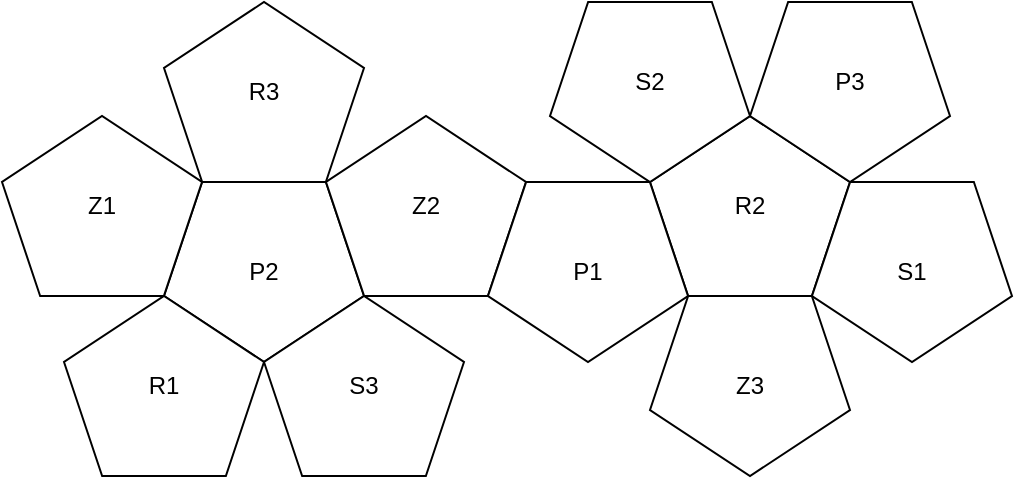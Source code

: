 <mxfile version="14.6.12" type="device"><diagram id="Bc7L6e66-RpHA_AnKtQ4" name="Page-1"><mxGraphModel dx="813" dy="403" grid="1" gridSize="10" guides="1" tooltips="1" connect="1" arrows="1" fold="1" page="1" pageScale="1" pageWidth="827" pageHeight="1169" math="0" shadow="0"><root><mxCell id="0"/><mxCell id="1" parent="0"/><mxCell id="sNTwt_G3LMCGUp3TexFp-2" value="R3" style="whiteSpace=wrap;html=1;shape=mxgraph.basic.pentagon" parent="1" vertex="1"><mxGeometry x="211" y="80" width="100" height="90" as="geometry"/></mxCell><mxCell id="sNTwt_G3LMCGUp3TexFp-3" value="P2" style="whiteSpace=wrap;html=1;shape=mxgraph.basic.pentagon;rotation=0;direction=west;" parent="1" vertex="1"><mxGeometry x="211" y="170" width="100" height="90" as="geometry"/></mxCell><mxCell id="sNTwt_G3LMCGUp3TexFp-11" value="S3" style="whiteSpace=wrap;html=1;shape=mxgraph.basic.pentagon;rotation=0;" parent="1" vertex="1"><mxGeometry x="261" y="227" width="100" height="90" as="geometry"/></mxCell><mxCell id="sNTwt_G3LMCGUp3TexFp-12" value="R1" style="whiteSpace=wrap;html=1;shape=mxgraph.basic.pentagon;rotation=0;" parent="1" vertex="1"><mxGeometry x="161" y="227" width="100" height="90" as="geometry"/></mxCell><mxCell id="sNTwt_G3LMCGUp3TexFp-13" value="Z1" style="whiteSpace=wrap;html=1;shape=mxgraph.basic.pentagon;rotation=0;" parent="1" vertex="1"><mxGeometry x="130" y="137" width="100" height="90" as="geometry"/></mxCell><mxCell id="sNTwt_G3LMCGUp3TexFp-14" value="Z2" style="whiteSpace=wrap;html=1;shape=mxgraph.basic.pentagon" parent="1" vertex="1"><mxGeometry x="292" y="137" width="100" height="90" as="geometry"/></mxCell><mxCell id="sNTwt_G3LMCGUp3TexFp-36" value="" style="group;rotation=-180;" parent="1" vertex="1" connectable="0"><mxGeometry x="373" y="80" width="262" height="237" as="geometry"/></mxCell><mxCell id="sNTwt_G3LMCGUp3TexFp-30" value="" style="whiteSpace=wrap;html=1;shape=mxgraph.basic.pentagon;flipH=0;flipV=0;rotation=-180;" parent="sNTwt_G3LMCGUp3TexFp-36" vertex="1"><mxGeometry x="81" y="147" width="100" height="90" as="geometry"/></mxCell><mxCell id="sNTwt_G3LMCGUp3TexFp-31" value="" style="whiteSpace=wrap;html=1;shape=mxgraph.basic.pentagon;rotation=-180;direction=west;flipH=0;flipV=0;" parent="sNTwt_G3LMCGUp3TexFp-36" vertex="1"><mxGeometry x="81" y="57" width="100" height="90" as="geometry"/></mxCell><mxCell id="sNTwt_G3LMCGUp3TexFp-32" value="" style="whiteSpace=wrap;html=1;shape=mxgraph.basic.pentagon;rotation=-180;flipH=0;flipV=0;" parent="sNTwt_G3LMCGUp3TexFp-36" vertex="1"><mxGeometry x="31" width="100" height="90" as="geometry"/></mxCell><mxCell id="sNTwt_G3LMCGUp3TexFp-33" value="" style="whiteSpace=wrap;html=1;shape=mxgraph.basic.pentagon;rotation=-180;flipH=0;flipV=0;" parent="sNTwt_G3LMCGUp3TexFp-36" vertex="1"><mxGeometry x="131" width="100" height="90" as="geometry"/></mxCell><mxCell id="sNTwt_G3LMCGUp3TexFp-34" value="" style="whiteSpace=wrap;html=1;shape=mxgraph.basic.pentagon;rotation=-180;flipH=0;flipV=0;" parent="sNTwt_G3LMCGUp3TexFp-36" vertex="1"><mxGeometry x="162" y="90" width="100" height="90" as="geometry"/></mxCell><mxCell id="sNTwt_G3LMCGUp3TexFp-35" value="" style="whiteSpace=wrap;html=1;shape=mxgraph.basic.pentagon;flipH=0;flipV=0;rotation=-180;" parent="sNTwt_G3LMCGUp3TexFp-36" vertex="1"><mxGeometry y="90" width="100" height="90" as="geometry"/></mxCell><mxCell id="sNTwt_G3LMCGUp3TexFp-37" value="S2" style="text;html=1;strokeColor=none;fillColor=none;align=center;verticalAlign=middle;whiteSpace=wrap;rounded=0;" parent="sNTwt_G3LMCGUp3TexFp-36" vertex="1"><mxGeometry x="61" y="30" width="40" height="20" as="geometry"/></mxCell><mxCell id="sNTwt_G3LMCGUp3TexFp-38" value="P3" style="text;html=1;strokeColor=none;fillColor=none;align=center;verticalAlign=middle;whiteSpace=wrap;rounded=0;" parent="sNTwt_G3LMCGUp3TexFp-36" vertex="1"><mxGeometry x="161" y="30" width="40" height="20" as="geometry"/></mxCell><mxCell id="sNTwt_G3LMCGUp3TexFp-39" value="S1" style="text;html=1;strokeColor=none;fillColor=none;align=center;verticalAlign=middle;whiteSpace=wrap;rounded=0;" parent="sNTwt_G3LMCGUp3TexFp-36" vertex="1"><mxGeometry x="192" y="125" width="40" height="20" as="geometry"/></mxCell><mxCell id="sNTwt_G3LMCGUp3TexFp-40" value="Z3" style="text;html=1;strokeColor=none;fillColor=none;align=center;verticalAlign=middle;whiteSpace=wrap;rounded=0;" parent="sNTwt_G3LMCGUp3TexFp-36" vertex="1"><mxGeometry x="111" y="182" width="40" height="20" as="geometry"/></mxCell><mxCell id="sNTwt_G3LMCGUp3TexFp-41" value="P1" style="text;html=1;strokeColor=none;fillColor=none;align=center;verticalAlign=middle;whiteSpace=wrap;rounded=0;" parent="sNTwt_G3LMCGUp3TexFp-36" vertex="1"><mxGeometry x="30" y="125" width="40" height="20" as="geometry"/></mxCell><mxCell id="sNTwt_G3LMCGUp3TexFp-42" value="R2" style="text;html=1;strokeColor=none;fillColor=none;align=center;verticalAlign=middle;whiteSpace=wrap;rounded=0;" parent="sNTwt_G3LMCGUp3TexFp-36" vertex="1"><mxGeometry x="111" y="92" width="40" height="20" as="geometry"/></mxCell></root></mxGraphModel></diagram></mxfile>